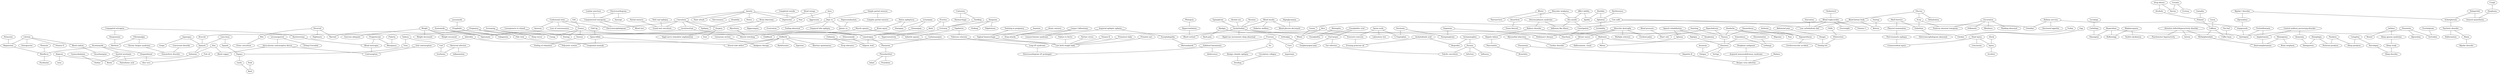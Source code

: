 strict graph layer1 {
	graph [name=layer1];
	node [label="\N"];
	249	[label=Rice,
		level=2,
		src_id=8633,
		weight=0.0015564585877146137];
	429	[label=Broccoli,
		level=2,
		src_id=8584,
		weight=0.0017923599657017194];
	249 -- 429	[level=1,
		weight=83.56];
	208	[label=Wheat,
		level=2,
		src_id=8648,
		weight=0.001959322079159533];
	249 -- 208	[level=1,
		weight=107.14];
	188	[label=Chicken,
		level=2,
		src_id=8592,
		weight=0.0009967526205352521];
	249 -- 188	[level=2,
		weight=59.56];
	59	[label="Muscle spasms",
		level=1,
		src_id=181270,
		weight=0.0026212664942540957];
	36	[label="Muscle twitching",
		level=1,
		src_id=181276,
		weight=0.0030672693801141954];
	59 -- 36	[level=1,
		weight=46.91];
	191	[label="Infantile spasms",
		level=2,
		src_id=178941,
		weight=0.0011841114169537951];
	59 -- 191	[level=2,
		weight=53.14];
	86	[label=Lacosamide,
		level=2,
		src_id=5491,
		weight=0.0020411076513673692];
	132	[label=Pregabalin,
		level=2,
		src_id=221,
		weight=0.0016318484088975026];
	86 -- 132	[level=2,
		weight=44.65];
	371	[label="Speech rehabilitation",
		src_id=186152,
		weight=0.0006098107559906732];
	394	[label=Aphasia,
		src_id=170726,
		weight=0.0005530451014202882];
	371 -- 394	[level=2,
		weight=30.48];
	153	[label=Dysphemia,
		level=2,
		src_id=175494,
		weight=0.0011343391130442656];
	371 -- 153	[level=2,
		weight=39.75];
	737	[label=Hemiplegia,
		src_id=177845,
		weight=0.00032466157540505944];
	506	[label="Postictal paralysis",
		src_id=183927,
		weight=0.00043870257003546557];
	737 -- 506	[level=1,
		weight=45.23];
	528	[label=Hemiparesis,
		src_id=177843,
		weight=0.0007695393237569473];
	737 -- 528	[level=1,
		weight=141.19];
	92	[label=Acetaminophen,
		level=1,
		src_id=307,
		weight=0.0027184236601410987];
	43	[label=Pyrexia,
		level=1,
		src_id=184658,
		weight=0.0035548694172793287];
	92 -- 43	[level=1,
		weight=47.75];
	162	[label=Ibuprofen,
		level=2,
		src_id=1035,
		weight=0.0015941472027541908];
	92 -- 162	[level=1,
		weight=143.43];
	13	[label="Confusional state",
		level=1,
		src_id=174071,
		weight=0.004795576148027779];
	35	[label=Tremor,
		level=1,
		src_id=187373,
		weight=0.0033443064368117574];
	13 -- 35	[level=1,
		weight=49.59];
	23	[label=Amnesia,
		level=1,
		src_id=170136,
		weight=0.0032202224800775715];
	13 -- 23	[level=1,
		weight=48.69];
	24	[label="Loss of consciousness",
		level=1,
		src_id=180127,
		weight=0.0037613193014656224];
	13 -- 24	[level=1,
		weight=68.66];
	4	[label=Electroencephalogram,
		level=1,
		src_id=175720,
		weight=0.0064984604445425965];
	13 -- 4	[level=1,
		weight=81.5];
	34	[label=Fall,
		level=1,
		src_id=176540,
		weight=0.003137051583845913];
	34 -- 35	[level=1,
		weight=47.12];
	674	[label="Muscular dystrophy",
		level=2,
		src_id=181277,
		weight=0.0011969388297935024];
	243	[label="Cerebral palsy",
		level=2,
		src_id=173392,
		weight=0.0011070190113705684];
	674 -- 243	[level=2,
		weight=116.67];
	313	[label="Breast cancer",
		level=2,
		src_id=172645,
		weight=0.0011007657641005546];
	674 -- 313	[level=2,
		weight=66.83];
	660	[label="Parkinson's disease",
		src_id=182898,
		weight=0.0007643354375152876];
	674 -- 660	[level=2,
		weight=159.09];
	398	[label="Multiple sclerosis",
		level=2,
		src_id=181221,
		weight=0.0010856339338522363];
	674 -- 398	[level=2,
		weight=192.96];
	60	[label=Disability,
		level=2,
		src_id=175257,
		weight=0.0019393098401453016];
	2	[label=Epilepsy,
		level=1,
		src_id=176107,
		weight=0.013073451190042117];
	60 -- 2	[level=2,
		weight=32.3];
	388	[label=Blister,
		src_id=171902,
		weight=0.0007237479704086628];
	320	[label="Stevens-Johnson syndrome",
		level=2,
		src_id=186406,
		weight=0.001050760979853744];
	388 -- 320	[level=2,
		weight=68.55];
	143	[label="Thermal burn",
		level=2,
		src_id=186899,
		weight=0.0012541434744257726];
	388 -- 143	[level=2,
		weight=20.92];
	391	[label=Stillbirth,
		level=1,
		src_id=186413,
		weight=0.002194396449608566];
	190	[label=Injection,
		level=2,
		src_id=179084,
		weight=0.0013062498944272274];
	391 -- 190	[level=2,
		weight=56.87];
	310	[label="Analgesic therapy",
		level=2,
		src_id=170274,
		weight=0.0014035979764374686];
	391 -- 310	[level=2,
		weight=155.79];
	314	[label="Abortion spontaneous",
		level=2,
		src_id=169564,
		weight=0.0013990833070885063];
	391 -- 314	[level=2,
		weight=189.1];
	397	[label="Neural tube defect",
		level=2,
		src_id=181701,
		weight=0.0016384786753697736];
	391 -- 397	[level=1,
		weight=281.97];
	335	[label="Polycystic ovaries",
		level=2,
		src_id=183761,
		weight=0.0014313435489676698];
	391 -- 335	[level=1,
		weight=143.89];
	367	[label=Barbiturates,
		level=2,
		src_id=171262,
		weight=0.0015702458568383538];
	391 -- 367	[level=2,
		weight=281.97];
	412	[label="Low birth weight baby",
		level=2,
		src_id=180135,
		weight=0.002006563609356826];
	391 -- 412	[level=2,
		weight=399.04];
	176	[label="Acetylsalicylic acid",
		level=2,
		src_id=931,
		weight=0.0016336494505343221];
	176 -- 162	[level=1,
		weight=94.01];
	488	[label="Evening primrose oil",
		level=2,
		src_id=9213,
		weight=0.0018177937697690378];
	176 -- 488	[level=1,
		weight=122.8];
	308	[label="Balance disorder",
		src_id=171241,
		weight=0.0008481259135974243];
	320 -- 308	[level=1,
		weight=47.83];
	364	[label="Influenza like illness",
		src_id=179014,
		weight=0.0006527957892170385];
	320 -- 364	[level=1,
		weight=83.71];
	216	[label=Divorced,
		src_id=175315,
		weight=0.0008780806353478486];
	73	[label=Nightmare,
		level=1,
		src_id=181828,
		weight=0.0021326262947806308];
	216 -- 73	[level=1,
		weight=34.68];
	140	[label=Bite,
		level=2,
		src_id=171768,
		weight=0.0012281171151503523];
	216 -- 140	[level=2,
		weight=42.32];
	62	[label=Married,
		level=2,
		src_id=180527,
		weight=0.00200419587388437];
	216 -- 62	[level=1,
		weight=42.19];
	14	[label=Carbamazepine,
		level=1,
		src_id=551,
		weight=0.004231506816409165];
	15	[label=Phenytoin,
		level=1,
		src_id=243,
		weight=0.004466456099016855];
	14 -- 15	[level=1,
		weight=81.22];
	119	[label=Malaise,
		level=2,
		src_id=180380,
		weight=0.0015345007375491622];
	466	[label="Herpes virus infection",
		level=2,
		src_id=178111,
		weight=0.0009918866236741293];
	119 -- 466	[level=2,
		weight=46.95];
	642	[label="Affect lability",
		src_id=169892,
		weight=0.00023370336869473323];
	214	[label="Dry mouth",
		level=2,
		src_id=175420,
		weight=0.0015255293031199565];
	642 -- 214	[level=1,
		weight=47.15];
	413	[label=Apathy,
		src_id=170717,
		weight=0.0004377170159435036];
	642 -- 413	[level=1,
		weight=48.18];
	376	[label="Cardiac disorder",
		src_id=173028,
		weight=0.0006781264749647696];
	313 -- 376	[level=2,
		weight=59.0];
	207	[label="Blood insulin",
		level=2,
		src_id=172218,
		weight=0.001841922891039834];
	502	[label=Acetylcholine,
		level=1,
		src_id=2951,
		weight=0.0020706202184666797];
	207 -- 502	[level=1,
		weight=157.97];
	135	[label="Blood glucose decreased",
		level=2,
		src_id=172155,
		weight=0.0019966923196236535];
	207 -- 135	[level=2,
		weight=84.45];
	77	[label="Diabetes mellitus",
		level=1,
		src_id=175126,
		weight=0.002252593678909309];
	207 -- 77	[level=1,
		weight=86.5];
	513	[label="Skull fracture",
		src_id=185991,
		weight=0.0005877877022712852];
	555	[label="Physical examination",
		src_id=183464,
		weight=0.0004252791033820755];
	513 -- 555	[level=1,
		weight=65.99];
	233	[label=Embolism,
		level=2,
		src_id=175772,
		weight=0.0013509569563714];
	513 -- 233	[level=1,
		weight=52.15];
	345	[label=Dopamine,
		level=2,
		src_id=974,
		weight=0.0010124828500730132];
	825	[label=Norepinephrine,
		src_id=358,
		weight=0.00046307443202190117];
	345 -- 825	[level=2,
		weight=133.68];
	345 -- 660	[level=2,
		weight=47.15];
	382	[label=Cholesterol,
		level=2,
		src_id=4273,
		weight=0.0010676641640151737];
	605	[label="Blood triglycerides",
		level=2,
		src_id=172398,
		weight=0.0014987109585209504];
	382 -- 605	[level=2,
		weight=160.94];
	195	[label=Cocoa,
		level=2,
		src_id=8976,
		weight=0.0010037643945370572];
	64	[label=Caffeine,
		level=1,
		src_id=192,
		weight=0.00275726706841078];
	195 -- 64	[level=2,
		weight=62.32];
	150	[label=Diplopia,
		level=2,
		src_id=175251,
		weight=0.0012769276632971574];
	20	[label=Dizziness,
		level=1,
		src_id=175317,
		weight=0.004113392458027239];
	150 -- 20	[level=2,
		weight=36.2];
	511	[label="Cow milk",
		level=2,
		src_id=8613,
		weight=0.0015205664758058805];
	541	[label=Casein,
		level=2,
		src_id=8589,
		weight=0.001459416422611104];
	511 -- 541	[level=1,
		weight=354.81];
	602	[label="Low carbohydrate diet",
		level=2,
		src_id=180136,
		weight=0.001557661281250621];
	511 -- 602	[level=1,
		weight=284.05];
	462	[label=Clonidine,
		src_id=562,
		weight=0.0006282196777216102];
	511 -- 462	[level=1,
		weight=58.9];
	303	[label="Drug abuser",
		src_id=175348,
		weight=0.0005722697867807437];
	268	[label=Alcoholic,
		src_id=169964,
		weight=0.0007446593939621272];
	303 -- 268	[level=2,
		weight=79.47];
	482	[label=Heroin,
		src_id=1393,
		weight=0.0005455700278404262];
	303 -- 482	[level=2,
		weight=58.77];
	289	[label=Infertility,
		level=2,
		src_id=178985,
		weight=0.0015624465921691717];
	653	[label=Cod,
		src_id=8995,
		weight=0.000528702187921748];
	289 -- 653	[level=1,
		weight=73.7];
	289 -- 335	[level=1,
		weight=133.68];
	315	[label=Vigabatrin,
		src_id=1064,
		weight=0.0009484039201600412];
	315 -- 191	[level=2,
		weight=127.3];
	458	[label="Tuberous sclerosis",
		src_id=187499,
		weight=0.00041726636960368323];
	315 -- 458	[level=2,
		weight=49.99];
	70	[label=Insomnia,
		level=1,
		src_id=179162,
		weight=0.0023852410631291965];
	30	[label=Fatigue,
		level=1,
		src_id=176597,
		weight=0.0036182884051413314];
	70 -- 30	[level=1,
		weight=30.82];
	279	[label="Caesarean section",
		level=2,
		src_id=172875,
		weight=0.0011368359498030761];
	279 -- 310	[level=2,
		weight=63.44];
	470	[label=Serotonin,
		src_id=7810,
		weight=0.0006900999483051563];
	470 -- 825	[level=2,
		weight=126.93];
	1257	[label="L-Tryptophan",
		src_id=142,
		weight=0.0002524899266229221];
	470 -- 1257	[level=2,
		weight=143.89];
	557	[label="Central auditory processing disorder",
		src_id=173299,
		weight=0.0008814000868430569];
	272	[label=Amphetamine,
		level=2,
		src_id=173,
		weight=0.001870654628393747];
	557 -- 272	[level=1,
		weight=74.2];
	695	[label=Dyspraxia,
		src_id=175506,
		weight=0.0007144301257186851];
	557 -- 695	[level=1,
		weight=179.89];
	363	[label="Cleft lip",
		level=2,
		src_id=173778,
		weight=0.0013908842685491471];
	351	[label="Spina bifida",
		level=2,
		src_id=186194,
		weight=0.0014440641968263886];
	363 -- 351	[level=2,
		weight=179.66];
	142	[label=Contusion,
		level=2,
		src_id=174362,
		weight=0.0015243613332174169];
	100	[label=Swelling,
		level=1,
		src_id=186614,
		weight=0.0022015568339199296];
	142 -- 100	[level=1,
		weight=35.83];
	72	[label=Haemorrhage,
		level=1,
		src_id=177684,
		weight=0.0025829086186531];
	142 -- 72	[level=1,
		weight=55.34];
	21	[label=Weight,
		level=1,
		src_id=188818,
		weight=0.0035399802978391083];
	82	[label="Weight increased",
		level=1,
		src_id=188826,
		weight=0.002104481805330702];
	21 -- 82	[level=1,
		weight=133.59];
	45	[label="Exercise adequate",
		level=1,
		src_id=176259,
		weight=0.0023276746616771628];
	21 -- 45	[level=1,
		weight=54.85];
	99	[label="Weight decreased",
		level=2,
		src_id=188823,
		weight=0.001769776176976321];
	21 -- 99	[level=2,
		weight=115.78];
	16	[label=Topiramate,
		level=1,
		src_id=264,
		weight=0.004288259169590653];
	21 -- 16	[level=1,
		weight=86.47];
	74	[label="Attention deficit/hyperactivity disorder",
		level=1,
		src_id=171101,
		weight=0.0024049937243921992];
	110	[label=Autism,
		level=2,
		src_id=171128,
		weight=0.0017560999577258033];
	74 -- 110	[level=2,
		weight=44.37];
	81	[label="Psychomotor hyperactivity",
		level=1,
		src_id=184442,
		weight=0.002361026502095203];
	74 -- 81	[level=1,
		weight=111.62];
	237	[label=Methylphenidate,
		level=2,
		src_id=411,
		weight=0.0013280728081401108];
	74 -- 237	[level=1,
		weight=113.03];
	702	[label=Salmon,
		src_id=8996,
		weight=0.0006058833262269316];
	702 -- 653	[level=1,
		weight=75.05];
	445	[label=Tuna,
		src_id=8643,
		weight=0.0007673275646390939];
	702 -- 445	[level=1,
		weight=145.74];
	332	[label=Fasting,
		level=2,
		src_id=176590,
		weight=0.0013057758683467243];
	360	[label=Ketosis,
		level=2,
		src_id=179595,
		weight=0.0014608997697549567];
	332 -- 360	[level=2,
		weight=165.14];
	161	[label="Brain lobectomy",
		level=2,
		src_id=172601,
		weight=0.0010959570161272665];
	9	[label=Surgery,
		level=1,
		src_id=186589,
		weight=0.004497724510776403];
	161 -- 9	[level=2,
		weight=83.51];
	156	[label=Hippocampus,
		level=2,
		src_id=240385,
		weight=0.001197483694742772];
	161 -- 156	[level=2,
		weight=43.98];
	700	[label="Acquired epileptic aphasia",
		src_id=169669,
		weight=0.0002862854815290295];
	399	[label="Lennox-Gastaut syndrome",
		src_id=179861,
		weight=0.0006583314623442305];
	700 -- 399	[level=2,
		weight=78.4];
	518	[label=Encephalopathy,
		src_id=175833,
		weight=0.0005885834710045847];
	700 -- 518	[level=2,
		weight=57.86];
	111	[label=Asthma,
		level=2,
		src_id=171037,
		weight=0.001925123254327898];
	139	[label=Wound,
		level=2,
		src_id=188883,
		weight=0.001299476803646042];
	111 -- 139	[level=2,
		weight=20.06];
	151	[label="Sleep apnoea syndrome",
		level=2,
		src_id=185998,
		weight=0.0014006261632687521];
	111 -- 151	[level=2,
		weight=34.72];
	541 -- 208	[level=1,
		weight=156.56];
	574	[label=Levonorgestrel,
		src_id=357,
		weight=0.0008772141505905092];
	493	[label="Intra-uterine contraceptive device",
		src_id=179325,
		weight=0.0007818801590556453];
	574 -- 493	[level=2,
		weight=186.57];
	448	[label="Ethinyl Estradiol",
		level=2,
		src_id=963,
		weight=0.0015619850407318854];
	574 -- 448	[level=2,
		weight=228.45];
	586	[label=Fructose,
		src_id=3934,
		weight=0.0007464547343000421];
	490	[label=Tic,
		src_id=187074,
		weight=0.000495804492026457];
	586 -- 490	[level=2,
		weight=88.0];
	221	[label=Corn,
		level=2,
		src_id=8641,
		weight=0.0019845973883589993];
	586 -- 221	[level=2,
		weight=191.26];
	856	[label=Metronidazole,
		src_id=902,
		weight=0.0008751522792264458];
	586 -- 856	[level=2,
		weight=147.41];
	503	[label=Levodopa,
		level=2,
		src_id=1219,
		weight=0.0011839874241331674];
	524	[label=Carbidopa,
		level=2,
		src_id=181,
		weight=0.001311132469300461];
	503 -- 524	[level=2,
		weight=438.06];
	264	[label=Urticaria,
		src_id=188054,
		weight=0.000881720072179547];
	100 -- 264	[level=1,
		weight=47.36];
	7	[label=Anxiety,
		level=1,
		src_id=170661,
		weight=0.005281086369615552];
	29	[label=Nervousness,
		level=1,
		src_id=181699,
		weight=0.003181584306795897];
	7 -- 29	[level=1,
		weight=39.88];
	8	[label=Stress,
		level=1,
		src_id=186464,
		weight=0.00466517844975504];
	7 -- 8	[level=1,
		weight=100.25];
	1	[label=Convulsion,
		level=1,
		src_id=174366,
		weight=0.024698720508738226];
	7 -- 1	[level=1,
		weight=75.71];
	12	[label=Depression,
		level=1,
		src_id=175023,
		weight=0.0047740022387005344];
	7 -- 12	[level=1,
		weight=108.88];
	17	[label=Fear,
		level=1,
		src_id=176601,
		weight=0.003959111273830587];
	7 -- 17	[level=1,
		weight=72.45];
	48	[label="Panic attack",
		level=1,
		src_id=182745,
		weight=0.0029367948521834848];
	7 -- 48	[level=1,
		weight=68.7];
	192	[label=Epinephrine,
		level=2,
		src_id=654,
		weight=0.0016510460184980427];
	192 -- 502	[level=2,
		weight=126.93];
	31	[label=Somnolence,
		level=1,
		src_id=186129,
		weight=0.003362532280898387];
	31 -- 20	[level=1,
		weight=55.34];
	173	[label=Lethargy,
		level=2,
		src_id=179887,
		weight=0.0011126278497644434];
	31 -- 173	[level=2,
		weight=26.78];
	370	[label="Vomiting in pregnancy",
		level=2,
		src_id=188710,
		weight=0.001287064648404545];
	390	[label="Vaginal haemorrhage",
		level=2,
		src_id=188214,
		weight=0.002040946438611352];
	370 -- 390	[level=2,
		weight=207.39];
	281	[label="Benign rolandic epilepsy",
		src_id=171412,
		weight=0.0007104668795385683];
	490 -- 281	[level=2,
		weight=58.38];
	251	[label=Fibromyalgia,
		level=2,
		src_id=176701,
		weight=0.001062629142712429];
	818	[label="Chronic fatigue syndrome",
		src_id=173696,
		weight=0.000503859091235046];
	251 -- 818	[level=2,
		weight=118.94];
	542	[label=Warfarin,
		src_id=668,
		weight=0.0004670658385348874];
	251 -- 542	[level=2,
		weight=42.79];
	66	[label="Blood pressure",
		level=1,
		src_id=172305,
		weight=0.002695630858455117];
	106	[label="Heart rate",
		level=2,
		src_id=177799,
		weight=0.0018882754251329232];
	66 -- 106	[level=1,
		weight=60.51];
	189	[label=Anaemia,
		level=2,
		src_id=170190,
		weight=0.0013695376652175543];
	189 -- 390	[level=2,
		weight=68.93];
	164	[label=Hypoglycaemia,
		level=2,
		src_id=178590,
		weight=0.0015217301261418953];
	164 -- 135	[level=2,
		weight=106.03];
	130	[label=Electrocardiogram,
		level=2,
		src_id=175655,
		weight=0.0017201342793322946];
	49	[label="Computerised tomogram",
		level=1,
		src_id=174039,
		weight=0.0029940053177553373];
	130 -- 49	[level=1,
		weight=56.55];
	90	[label=Syncope,
		level=1,
		src_id=186636,
		weight=0.0020919799809238477];
	130 -- 90	[level=1,
		weight=46.01];
	543	[label="Conjugated estrogens",
		src_id=277,
		weight=0.0007383008591053057];
	205	[label=Hysterectomy,
		level=2,
		src_id=178681,
		weight=0.0012588873929955308];
	543 -- 205	[level=2,
		weight=55.43];
	703	[label=Desipramine,
		src_id=1135,
		weight=0.00047941659942876935];
	543 -- 703	[level=2,
		weight=185.6];
	356	[label=Thiamine,
		level=1,
		src_id=144,
		weight=0.002552074374682406];
	384	[label=Riboflavin,
		level=1,
		src_id=132,
		weight=0.0025560000175595147];
	356 -- 384	[level=1,
		weight=984.77];
	105	[label=Myoclonus,
		level=2,
		src_id=181386,
		weight=0.0016280222357514134];
	105 -- 36	[level=2,
		weight=36.35];
	149	[label=Cough,
		level=2,
		src_id=174493,
		weight=0.0013772556900809576];
	715	[label=Dysphonia,
		src_id=175495,
		weight=0.0002621627097174205];
	149 -- 715	[level=2,
		weight=28.62];
	89	[label=Calcium,
		level=1,
		src_id=1327,
		weight=0.0025703554418925515];
	124	[label=Magnesium,
		level=2,
		src_id=1330,
		weight=0.0020143196733853727];
	89 -- 124	[level=1,
		weight=221.48];
	80	[label="Blood sodium",
		level=1,
		src_id=172362,
		weight=0.00206230307282915];
	89 -- 80	[level=1,
		weight=75.83];
	203	[label=Osteoporosis,
		level=2,
		src_id=182448,
		weight=0.001407094357279052];
	89 -- 203	[level=2,
		weight=103.4];
	199	[label="Vitamin D",
		level=2,
		src_id=9042,
		weight=0.0014638856434971161];
	89 -- 199	[level=2,
		weight=149.84];
	633	[label=Meningioma,
		src_id=180703,
		weight=0.0002375562539241647];
	138	[label="Brain neoplasm",
		level=2,
		src_id=172610,
		weight=0.0013307858278144291];
	633 -- 138	[level=2,
		weight=27.02];
	271	[label=Dextroamphetamine,
		level=2,
		src_id=1510,
		weight=0.0019336082295326944];
	633 -- 271	[level=2,
		weight=52.36];
	41	[label="Simple partial seizures",
		level=1,
		src_id=185880,
		weight=0.0027535627408207834];
	61	[label="Deja vu",
		level=1,
		src_id=174936,
		weight=0.0025717404884164326];
	41 -- 61	[level=1,
		weight=63.31];
	33	[label="Complex partial seizures",
		level=1,
		src_id=174011,
		weight=0.0030330046747873017];
	41 -- 33	[level=1,
		weight=74.26];
	402	[label="Bipolar I disorder",
		src_id=171760,
		weight=0.0007572756002656362];
	779	[label=Ziprasidone,
		src_id=237,
		weight=0.0003034125765568167];
	402 -- 779	[level=1,
		weight=71.76];
	219	[label=Schizophrenia,
		level=2,
		src_id=185574,
		weight=0.001238062316115153];
	402 -- 219	[level=1,
		weight=46.86];
	141	[label=Dyspnoea,
		level=2,
		src_id=175501,
		weight=0.0015154360688263493];
	179	[label=Choking,
		level=2,
		src_id=173576,
		weight=0.0010609444332079837];
	141 -- 179	[level=2,
		weight=23.93];
	181	[label=Palpitations,
		level=2,
		src_id=182661,
		weight=0.001222010191961928];
	141 -- 181	[level=2,
		weight=36.2];
	141 -- 264	[level=2,
		weight=33.52];
	32	[label=Ethanol,
		level=1,
		src_id=884,
		weight=0.0032453115018133446];
	268 -- 32	[level=2,
		weight=47.03];
	155	[label=Ethosuximide,
		level=2,
		src_id=580,
		weight=0.0011641382016822693];
	11	[label="Valproic Acid",
		level=1,
		src_id=304,
		weight=0.004478406739664445];
	155 -- 11	[level=2,
		weight=32.89];
	25	[label=Aura,
		level=1,
		src_id=171120,
		weight=0.003459358410520682];
	25 -- 61	[level=1,
		weight=72.75];
	25 -- 17	[level=1,
		weight=66.63];
	420	[label=Aripiprazole,
		src_id=1222,
		weight=0.0009066336354947128];
	779 -- 420	[level=1,
		weight=87.06];
	71	[label=Hyperhidrosis,
		level=1,
		src_id=178464,
		weight=0.002840380593648203];
	26	[label=Nausea,
		level=1,
		src_id=181546,
		weight=0.00424979363482653];
	71 -- 26	[level=1,
		weight=47.44];
	71 -- 106	[level=1,
		weight=43.39];
	629	[label="Post-traumatic epilepsy",
		src_id=183904,
		weight=0.0004700440905604224];
	555 -- 629	[level=1,
		weight=78.67];
	51	[label=Cannabis,
		level=1,
		src_id=240914,
		weight=0.0022794046113804004];
	51 -- 32	[level=1,
		weight=80.45];
	182	[label=Potassium,
		level=2,
		src_id=1306,
		weight=0.0013904677874592678];
	182 -- 124	[level=2,
		weight=64.85];
	554	[label=Starvation,
		level=2,
		src_id=186370,
		weight=0.0014575751399576978];
	554 -- 602	[level=2,
		weight=386.98];
	88	[label="Neoplasm malignant",
		level=1,
		src_id=181636,
		weight=0.0020648433332677834];
	258	[label="Acquired immunodeficiency syndrome",
		src_id=169676,
		weight=0.00093736396413934];
	88 -- 258	[level=1,
		weight=48.9];
	55	[label=Staring,
		level=1,
		src_id=186369,
		weight=0.0025377174498396266];
	35 -- 55	[level=1,
		weight=40.41];
	35 -- 36	[level=1,
		weight=52.0];
	42	[label=Crying,
		level=1,
		src_id=174575,
		weight=0.0028911876367234235];
	35 -- 42	[level=1,
		weight=45.41];
	122	[label=Tension,
		level=2,
		src_id=186772,
		weight=0.0014315994570725608];
	35 -- 122	[level=2,
		weight=24.89];
	344	[label="Muscular weakness",
		src_id=181279,
		weight=0.000545255064723717];
	344 -- 214	[level=2,
		weight=40.31];
	212	[label=Dysarthria,
		src_id=175469,
		weight=0.0009176491661969982];
	344 -- 212	[level=2,
		weight=32.22];
	354	[label=Risperidone,
		level=2,
		src_id=720,
		weight=0.0011145624344889114];
	160	[label=Quetiapine,
		level=2,
		src_id=1208,
		weight=0.0019519749418229972];
	354 -- 160	[level=2,
		weight=84.02];
	439	[label=Olanzapine,
		level=2,
		src_id=324,
		weight=0.0011320816524633373];
	354 -- 439	[level=2,
		weight=170.21];
	808	[label=Reflexology,
		src_id=184940,
		weight=0.0003747879462266596];
	354 -- 808	[level=2,
		weight=76.82];
	862	[label=Trichotillomania,
		src_id=187413,
		weight=0.00039475832800740633];
	862 -- 272	[level=1,
		weight=91.19];
	862 -- 160	[level=1,
		weight=107.14];
	242	[label="Conversion disorder",
		level=2,
		src_id=174365,
		weight=0.0010621279143118588];
	941	[label="Somatoform disorder",
		src_id=186112,
		weight=0.0004021252071483172];
	242 -- 941	[level=2,
		weight=38.24];
	379	[label="Vitamin K",
		level=2,
		src_id=188659,
		weight=0.0014972192048043793];
	379 -- 412	[level=2,
		weight=188.31];
	294	[label="Hepatic failure",
		level=2,
		src_id=177896,
		weight=0.00106568336265179];
	308 -- 294	[level=1,
		weight=47.15];
	426	[label=Mydriasis,
		src_id=181328,
		weight=0.0009067197423638713];
	308 -- 426	[level=2,
		weight=81.11];
	196	[label=Escitalopram,
		level=2,
		src_id=1159,
		weight=0.001026125645408848];
	123	[label=Sertraline,
		level=2,
		src_id=1088,
		weight=0.0016935896679055994];
	196 -- 123	[level=2,
		weight=30.87];
	124 -- 384	[level=1,
		weight=91.78];
	305	[label=Pneumonia,
		src_id=183685,
		weight=0.0006617889534972553];
	467	[label=Bronchitis,
		src_id=172749,
		weight=0.0004191345609365113];
	305 -- 467	[level=1,
		weight=92.31];
	767	[label="Hepatitis B",
		src_id=177942,
		weight=0.0006347031642414839];
	305 -- 767	[level=1,
		weight=45.23];
	818 -- 941	[level=2,
		weight=152.63];
	254	[label=Overweight,
		level=2,
		src_id=182592,
		weight=0.001090744094057431];
	605 -- 254	[level=2,
		weight=65.55];
	263	[label="Vitamin C",
		level=2,
		src_id=118,
		weight=0.0016531292732839685];
	605 -- 263	[level=2,
		weight=118.94];
	178	[label=Constipation,
		level=2,
		src_id=174340,
		weight=0.0016942798759365801];
	605 -- 178	[level=1,
		weight=63.44];
	605 -- 602	[level=1,
		weight=472.75];
	407	[label=Pancreatitis,
		src_id=182725,
		weight=0.0007575877205577011];
	294 -- 407	[level=1,
		weight=95.05];
	22	[label=Pregnancy,
		level=1,
		src_id=184014,
		weight=0.003811458174427524];
	5	[label=Lamotrigine,
		level=1,
		src_id=542,
		weight=0.005310528773966056];
	22 -- 5	[level=1,
		weight=89.36];
	79	[label="Folic Acid",
		level=1,
		src_id=150,
		weight=0.0023008819566830035];
	22 -- 79	[level=1,
		weight=161.48];
	22 -- 62	[level=1,
		weight=40.32];
	416	[label="Encephalitis viral",
		src_id=175824,
		weight=0.0006530016482417966];
	432	[label="Oral herpes",
		src_id=182307,
		weight=0.0009270036702875948];
	416 -- 432	[level=2,
		weight=115.75];
	171	[label=Encephalitis,
		level=2,
		src_id=175799,
		weight=0.001301382645504662];
	416 -- 171	[level=2,
		weight=38.68];
	198	[label="Circulatory collapse",
		level=2,
		src_id=173757,
		weight=0.0009834367142882961];
	210	[label=Drooling,
		src_id=175344,
		weight=0.000885873531678236];
	198 -- 210	[level=2,
		weight=26.2];
	58	[label=Zonisamide,
		level=1,
		src_id=895,
		weight=0.0024671024418610973];
	58 -- 16	[level=1,
		weight=54.66];
	67	[label=Gabapentin,
		level=1,
		src_id=982,
		weight=0.0025391415689463644];
	58 -- 67	[level=1,
		weight=42.55];
	362	[label=Hostility,
		src_id=178312,
		weight=0.0006169733488112357];
	84	[label=Agitation,
		level=1,
		src_id=169902,
		weight=0.0021503742819754704];
	362 -- 84	[level=1,
		weight=37.16];
	362 -- 413	[level=1,
		weight=39.25];
	395	[label="Amino acids",
		level=2,
		src_id=8309,
		weight=0.0017604361231652898];
	395 -- 1257	[level=2,
		weight=61.08];
	147	[label="Laboratory test",
		level=2,
		src_id=179654,
		weight=0.001524239623341173];
	395 -- 147	[level=2,
		weight=74.07];
	516	[label="Excessive exercise",
		level=2,
		src_id=176247,
		weight=0.001734659574307016];
	395 -- 516	[level=2,
		weight=292.38];
	183	[label=Glucose,
		level=2,
		src_id=8280,
		weight=0.0017590592013095045];
	486	[label="Blood ketone body",
		level=2,
		src_id=172233,
		weight=0.00133860713338367];
	183 -- 486	[level=1,
		weight=112.0];
	385	[label="X-ray",
		src_id=188917,
		weight=0.0007776396752599123];
	183 -- 385	[level=1,
		weight=63.44];
	172	[label=Dehydration,
		level=2,
		src_id=174932,
		weight=0.0012898723746822415];
	183 -- 172	[level=2,
		weight=53.1];
	1 -- 9	[level=1,
		weight=88.66];
	3	[label=Levetiracetam,
		level=1,
		src_id=1186,
		weight=0.006278783505619934];
	1 -- 3	[level=1,
		weight=145.77];
	1 -- 2	[level=1,
		weight=333.89];
	6	[label="Grand mal convulsion",
		level=1,
		src_id=177516,
		weight=0.0053757387778945705];
	1 -- 6	[level=1,
		weight=122.06];
	1 -- 4	[level=1,
		weight=147.32];
	582	[label="Bulimia nervosa",
		src_id=172802,
		weight=0.0008595825463917839];
	582 -- 420	[level=1,
		weight=78.67];
	217	[label="Decreased appetite",
		level=2,
		src_id=174910,
		weight=0.0010986870565828778];
	582 -- 217	[level=2,
		weight=53.2];
	582 -- 462	[level=1,
		weight=80.61];
	47	[label=Vomiting,
		level=1,
		src_id=188709,
		weight=0.0033500095416846586];
	47 -- 26	[level=1,
		weight=60.95];
	137	[label=Diarrhoea,
		level=1,
		src_id=175200,
		weight=0.0021685250349787596];
	47 -- 137	[level=1,
		weight=58.45];
	115	[label=Alopecia,
		level=2,
		src_id=170026,
		weight=0.0017358750525625463];
	405	[label=Biotin,
		level=2,
		src_id=114,
		weight=0.0015710806751715119];
	115 -- 405	[level=2,
		weight=66.97];
	252	[label=Acne,
		level=2,
		src_id=169642,
		weight=0.001255167295179107];
	115 -- 252	[level=2,
		weight=34.29];
	68	[label=Lorazepam,
		level=1,
		src_id=177,
		weight=0.0023843446312761894];
	53	[label=Clonazepam,
		level=1,
		src_id=1052,
		weight=0.0024998893940091837];
	68 -- 53	[level=1,
		weight=47.22];
	117	[label=Diazepam,
		level=2,
		src_id=815,
		weight=0.0017444790882722256];
	68 -- 117	[level=1,
		weight=64.04];
	214 -- 364	[level=1,
		weight=55.15];
	214 -- 178	[level=1,
		weight=63.75];
	175	[label="Lumbar puncture",
		level=2,
		src_id=180161,
		weight=0.0012165410214890894];
	175 -- 49	[level=2,
		weight=39.76];
	18	[label=Headache,
		level=1,
		src_id=177790,
		weight=0.004316019072897726];
	18 -- 26	[level=1,
		weight=85.24];
	10	[label=Pain,
		level=1,
		src_id=182630,
		weight=0.0050650049660626315];
	18 -- 10	[level=1,
		weight=64.19];
	38	[label=Migraine,
		level=1,
		src_id=180996,
		weight=0.0035765342894331937];
	18 -- 38	[level=1,
		weight=94.85];
	504	[label=Haloperidol,
		src_id=491,
		weight=0.0004115576614527321];
	507	[label="General anaesthesia",
		src_id=177267,
		weight=0.0005306544924089144];
	504 -- 507	[level=2,
		weight=121.62];
	504 -- 219	[level=2,
		weight=30.28];
	229	[label=Myalgia,
		level=2,
		src_id=181289,
		weight=0.0010286353872615858];
	278	[label=Arthralgia,
		src_id=170937,
		weight=0.0008662156023729094];
	229 -- 278	[level=2,
		weight=46.75];
	230	[label="Back pain",
		level=2,
		src_id=171211,
		weight=0.0011598217522680119];
	229 -- 230	[level=2,
		weight=32.68];
	446	[label=Spinach,
		level=2,
		src_id=8638,
		weight=0.00163594856243054];
	429 -- 446	[level=1,
		weight=258.32];
	407 -- 467	[level=1,
		weight=45.23];
	669	[label=Cataplexy,
		src_id=173217,
		weight=0.00034261009860273657];
	260	[label=Narcolepsy,
		level=2,
		src_id=181475,
		weight=0.0012200149736796744];
	669 -- 260	[level=2,
		weight=135.55];
	302	[label="Sleep paralysis",
		src_id=186008,
		weight=0.000722893489957089];
	669 -- 302	[level=2,
		weight=68.93];
	201	[label="Abdominal pain",
		level=2,
		src_id=169503,
		weight=0.0012781243308224955];
	256	[label=Hunger,
		src_id=178358,
		weight=0.0006881115311283667];
	201 -- 256	[level=2,
		weight=35.24];
	193	[label=Fluoxetine,
		level=2,
		src_id=461,
		weight=0.001430891080901556];
	193 -- 160	[level=2,
		weight=107.14];
	193 -- 123	[level=2,
		weight=43.55];
	101	[label=Alprazolam,
		level=2,
		src_id=393,
		weight=0.00204176531876439];
	193 -- 101	[level=2,
		weight=59.4];
	351 -- 397	[level=1,
		weight=243.61];
	120	[label="Congenital anomaly",
		level=2,
		src_id=174082,
		weight=0.0018951184325232129];
	351 -- 120	[level=1,
		weight=74.13];
	489	[label=Asparagus,
		level=2,
		src_id=8577,
		weight=0.00121177283010128];
	456	[label=Grape,
		level=2,
		src_id=8603,
		weight=0.0011824231722299865];
	489 -- 456	[level=2,
		weight=158.25];
	489 -- 446	[level=2,
		weight=236.88];
	53 -- 5	[level=1,
		weight=44.03];
	127	[label=Restlessness,
		level=2,
		src_id=185171,
		weight=0.001326976272572898];
	127 -- 84	[level=2,
		weight=41.34];
	63	[label="Vagal nerve stimulator implantation",
		level=2,
		src_id=188187,
		weight=0.0020592398367729535];
	9 -- 63	[level=2,
		weight=92.26];
	87	[label=Scar,
		level=2,
		src_id=185551,
		weight=0.0020360014819062887];
	9 -- 87	[level=2,
		weight=52.63];
	389	[label=Nicotinamide,
		level=1,
		src_id=2556,
		weight=0.002524645347829615];
	609	[label=Dexpanthenol,
		level=2,
		src_id=8294,
		weight=0.0012968047596584064];
	389 -- 609	[level=2,
		weight=596.89];
	389 -- 384	[level=1,
		weight=1000.0];
	481	[label="Inositol nicotinate",
		level=2,
		src_id=7903,
		weight=0.0018551024858923537];
	389 -- 481	[level=1,
		weight=438.61];
	299	[label=Cocaine,
		src_id=893,
		weight=0.0007616381017190266];
	259	[label=Ecstasy,
		level=2,
		src_id=1395,
		weight=0.001018465663430544];
	299 -- 259	[level=2,
		weight=63.44];
	299 -- 482	[level=2,
		weight=79.05];
	623	[label="Lima bean",
		src_id=8610,
		weight=0.0008822386553094803];
	623 -- 446	[level=1,
		weight=250.75];
	570	[label=Squash,
		level=2,
		src_id=8639,
		weight=0.001393195236056664];
	623 -- 570	[level=1,
		weight=354.81];
	180	[label="Fish oil",
		level=2,
		src_id=10993,
		weight=0.0015455886205188122];
	626	[label="Aloe vera",
		src_id=239686,
		weight=0.0009462069803619603];
	180 -- 626	[level=2,
		weight=88.0];
	486 -- 360	[level=2,
		weight=187.47];
	486 -- 602	[level=1,
		weight=300.38];
	108	[label="Clonic convulsion",
		level=2,
		src_id=173791,
		weight=0.0015282551059532649];
	140 -- 108	[level=2,
		weight=36.44];
	380	[label="Premature baby",
		level=2,
		src_id=184036,
		weight=0.0013052737723992635];
	380 -- 412	[level=2,
		weight=213.29];
	98	[label="Feeling abnormal",
		level=2,
		src_id=176622,
		weight=0.0017556300290790523];
	61 -- 98	[level=2,
		weight=36.16];
	39	[label="Temporal lobe epilepsy",
		level=1,
		src_id=186743,
		weight=0.002923239823548698];
	61 -- 39	[level=1,
		weight=56.18];
	213	[label="Jamais vu",
		level=2,
		src_id=179465,
		weight=0.0011142122133699552];
	61 -- 213	[level=2,
		weight=53.84];
	136	[label=Pruritus,
		level=2,
		src_id=184366,
		weight=0.0017582241326181665];
	57	[label=Rash,
		level=1,
		src_id=184786,
		weight=0.002888396763725651];
	136 -- 57	[level=1,
		weight=87.16];
	136 -- 264	[level=1,
		weight=51.42];
	453	[label=Erythema,
		src_id=176163,
		weight=0.0006687751883263398];
	653 -- 453	[level=2,
		weight=148.42];
	813	[label=Miosis,
		src_id=181021,
		weight=0.0006326797701962109];
	394 -- 813	[level=2,
		weight=49.99];
	842	[label=Excoriation,
		src_id=176257,
		weight=0.0007960307803577408];
	174	[label=Felbamate,
		level=2,
		src_id=935,
		weight=0.0015978145949125731];
	842 -- 174	[level=2,
		weight=134.72];
	102	[label=Blindness,
		level=1,
		src_id=171894,
		weight=0.0021014641331371584];
	842 -- 102	[level=1,
		weight=104.98];
	186	[label="Positron emission tomogram",
		level=2,
		src_id=183853,
		weight=0.001538196931038919];
	842 -- 186	[level=1,
		weight=197.71];
	319	[label="Thinking abnormal",
		level=2,
		src_id=186910,
		weight=0.0010598761599589996];
	842 -- 319	[level=2,
		weight=402.17];
	165	[label=Turkey,
		level=2,
		src_id=8644,
		weight=0.0010265972732715263];
	165 -- 188	[level=2,
		weight=34.7];
	715 -- 507	[level=2,
		weight=61.08];
	420 -- 160	[level=1,
		weight=74.9];
	296	[label="Subdural haematoma",
		level=2,
		src_id=186514,
		weight=0.001110247075267628];
	793	[label="Electrocardiogram QT prolonged",
		src_id=175686,
		weight=0.00030521862934746];
	296 -- 793	[level=2,
		weight=44.15];
	223	[label=Adolescence,
		level=2,
		src_id=169841,
		weight=0.000982178886375161];
	296 -- 223	[level=2,
		weight=32.48];
	112	[label="Sleep disorder",
		level=2,
		src_id=186000,
		weight=0.0016878932877492535];
	260 -- 112	[level=2,
		weight=46.77];
	152	[label="Blood oestrogen",
		level=2,
		src_id=172274,
		weight=0.0020426610987560032];
	205 -- 152	[level=2,
		weight=70.64];
	272 -- 271	[level=1,
		weight=864.22];
	94	[label="Status epilepticus",
		level=2,
		src_id=186374,
		weight=0.0018945106319535943];
	94 -- 117	[level=1,
		weight=51.73];
	52	[label="Brain injury",
		level=1,
		src_id=172600,
		weight=0.0027270940017095377];
	94 -- 52	[level=1,
		weight=45.08];
	91	[label="Head injury",
		level=2,
		src_id=177785,
		weight=0.0020178790634786978];
	28	[label=Injury,
		level=1,
		src_id=179153,
		weight=0.0035930034336370807];
	91 -- 28	[level=1,
		weight=58.81];
	204	[label="Craniocerebral injury",
		level=2,
		src_id=174523,
		weight=0.0013230291168886102];
	91 -- 204	[level=1,
		weight=55.43];
	167	[label=Concussion,
		level=2,
		src_id=174060,
		weight=0.001134351639239709];
	91 -- 167	[level=2,
		weight=44.25];
	177	[label=Meningitis,
		level=2,
		src_id=180708,
		weight=0.0013822056647606398];
	177 -- 171	[level=2,
		weight=84.17];
	609 -- 626	[level=2,
		weight=382.64];
	158	[label="Atonic seizures",
		level=2,
		src_id=171063,
		weight=0.0011146692664772942];
	247	[label="Drop attacks",
		src_id=175345,
		weight=0.0007195592156196772];
	158 -- 247	[level=2,
		weight=51.38];
	262	[label="Feeling hot",
		level=2,
		src_id=176626,
		weight=0.0010453490913169298];
	256 -- 262	[level=2,
		weight=34.38];
	414	[label="Prenatal care",
		level=2,
		src_id=184050,
		weight=0.001096194953151729];
	414 -- 412	[level=2,
		weight=188.31];
	639	[label="Blood copper",
		src_id=172045,
		weight=0.0002598357149332294];
	493 -- 639	[level=1,
		weight=79.3];
	126	[label=Contraception,
		level=1,
		src_id=174350,
		weight=0.002071574534298967];
	493 -- 126	[level=1,
		weight=89.31];
	144	[label=Pyridoxine,
		level=1,
		src_id=156,
		weight=0.0022033477400478893];
	384 -- 144	[level=1,
		weight=343.79];
	197	[label="Oropharyngeal pain",
		level=2,
		src_id=182375,
		weight=0.0014602588145701248];
	278 -- 197	[level=2,
		weight=41.82];
	154	[label="Unresponsive to stimuli",
		level=2,
		src_id=187678,
		weight=0.0012972733869058175];
	154 -- 55	[level=2,
		weight=28.18];
	75	[label="Mood swings",
		level=1,
		src_id=181119,
		weight=0.0021205549904884467];
	75 -- 12	[level=1,
		weight=45.59];
	54	[label=Aggression,
		level=1,
		src_id=169900,
		weight=0.0025028053425075187];
	75 -- 54	[level=1,
		weight=41.0];
	65	[label="Petit mal epilepsy",
		level=1,
		src_id=183307,
		weight=0.0021162618944178574];
	65 -- 6	[level=1,
		weight=59.99];
	128	[label="Vision blurred",
		level=2,
		src_id=188580,
		weight=0.0015824141407276898];
	212 -- 128	[level=2,
		weight=30.63];
	311	[label=Zinc,
		level=2,
		src_id=1526,
		weight=0.0011279096779673163];
	369	[label=Selenium,
		level=2,
		src_id=9080,
		weight=0.0010928369402473368];
	311 -- 369	[level=1,
		weight=234.71];
	311 -- 639	[level=1,
		weight=55.9];
	32 -- 64	[level=1,
		weight=61.89];
	281 -- 210	[level=2,
		weight=30.19];
	169	[label="Sleep study",
		level=2,
		src_id=186011,
		weight=0.0012040434044834065];
	151 -- 169	[level=2,
		weight=154.48];
	95	[label=Infection,
		level=1,
		src_id=178954,
		weight=0.0021127614490078356];
	43 -- 95	[level=1,
		weight=47.89];
	245	[label="Febrile convulsion",
		src_id=176614,
		weight=0.0009070697179333087];
	43 -- 245	[level=2,
		weight=109.81];
	125	[label=Influenza,
		level=2,
		src_id=179006,
		weight=0.0014991486875533559];
	43 -- 125	[level=2,
		weight=45.97];
	93	[label=Paralysis,
		level=1,
		src_id=182799,
		weight=0.002136857573659852];
	93 -- 302	[level=2,
		weight=46.49];
	93 -- 506	[level=1,
		weight=64.88];
	194	[label=Disorientation,
		level=2,
		src_id=175277,
		weight=0.0010613658163375387];
	194 -- 173	[level=2,
		weight=30.67];
	57 -- 5	[level=1,
		weight=57.5];
	19	[label="Partial seizures",
		level=1,
		src_id=182927,
		weight=0.0034666694801409096];
	19 -- 6	[level=1,
		weight=69.43];
	3 -- 5	[level=1,
		weight=159.17];
	3 -- 16	[level=1,
		weight=92.43];
	107	[label="Completed suicide",
		level=2,
		src_id=174010,
		weight=0.0016397605281062446];
	107 -- 12	[level=2,
		weight=45.98];
	97	[label=Screaming,
		level=2,
		src_id=185624,
		weight=0.0018020866721664974];
	97 -- 42	[level=2,
		weight=57.8];
	218	[label="Sleep terror",
		level=2,
		src_id=186015,
		weight=0.0010097675548916293];
	97 -- 218	[level=2,
		weight=57.59];
	121	[label=Clobazam,
		level=2,
		src_id=339,
		weight=0.0014529775495601771];
	121 -- 11	[level=2,
		weight=26.02];
	148	[label="Drug tolerance",
		level=2,
		src_id=175408,
		weight=0.0011067637581648714];
	121 -- 148	[level=2,
		weight=27.08];
	27	[label=Oxcarbazepine,
		level=1,
		src_id=762,
		weight=0.0032197510238863537];
	80 -- 27	[level=1,
		weight=65.33];
	133	[label=Puberty,
		level=2,
		src_id=184462,
		weight=0.001268021697009351];
	114	[label=Menopause,
		level=2,
		src_id=180770,
		weight=0.0017488500252292446];
	133 -- 114	[level=2,
		weight=29.76];
	292	[label="Ear infection",
		src_id=175529,
		weight=0.0007942461939181308];
	432 -- 292	[level=2,
		weight=52.78];
	432 -- 197	[level=2,
		weight=39.95];
	208 -- 221	[level=2,
		weight=144.12];
	446 -- 369	[level=1,
		weight=85.24];
	409	[label="Failure to thrive",
		level=2,
		src_id=176539,
		weight=0.0010936630043864256];
	409 -- 412	[level=2,
		weight=228.45];
	169 -- 112	[level=2,
		weight=52.7];
	40	[label=Childhood,
		level=1,
		src_id=173551,
		weight=0.0027746102239028063];
	52 -- 40	[level=1,
		weight=31.74];
	168	[label="Myocardial infarction",
		level=2,
		src_id=181366,
		weight=0.0011905924795600027];
	168 -- 376	[level=2,
		weight=38.51];
	103	[label=Shock,
		level=2,
		src_id=185826,
		weight=0.0014973012068810877];
	103 -- 28	[level=2,
		weight=19.45];
	767 -- 466	[level=1,
		weight=64.69];
	109	[label=Frustration,
		level=2,
		src_id=176931,
		weight=0.0013495951816751878];
	17 -- 109	[level=2,
		weight=21.12];
	292 -- 245	[level=2,
		weight=47.89];
	211	[label=Progesterone,
		level=2,
		src_id=385,
		weight=0.0016557149881239264];
	211 -- 114	[level=2,
		weight=76.99];
	211 -- 152	[level=2,
		weight=257.77];
	44	[label=Paraesthesia,
		level=1,
		src_id=182787,
		weight=0.003216323220555274];
	44 -- 26	[level=1,
		weight=48.31];
	76	[label=Hypoaesthesia,
		level=1,
		src_id=178564,
		weight=0.0025359740670463007];
	44 -- 76	[level=1,
		weight=159.46];
	5 -- 15	[level=1,
		weight=96.5];
	5 -- 11	[level=1,
		weight=120.82];
	385 -- 186	[level=1,
		weight=50.45];
	385 -- 233	[level=1,
		weight=179.77];
	629 -- 204	[level=1,
		weight=156.92];
	561	[label=Papaya,
		level=2,
		src_id=8707,
		weight=0.001073547493118453];
	570 -- 561	[level=1,
		weight=245.95];
	336	[label="Partner stress",
		level=2,
		src_id=182929,
		weight=0.0011966057777889152];
	336 -- 412	[level=2,
		weight=160.22];
	600	[label="Corpus Callosotomy",
		src_id=239676,
		weight=0.0002412517709990304];
	600 -- 247	[level=2,
		weight=25.01];
	600 -- 399	[level=2,
		weight=24.59];
	178 -- 137	[level=1,
		weight=63.65];
	79 -- 120	[level=1,
		weight=110.38];
	118	[label=Photopsia,
		level=2,
		src_id=183450,
		weight=0.0016480908515852039];
	170	[label=Hyperventilation,
		level=2,
		src_id=178550,
		weight=0.0015324604945610798];
	118 -- 170	[level=2,
		weight=44.57];
	37	[label=Phenobarbital,
		level=1,
		src_id=1158,
		weight=0.0031578093898088117];
	15 -- 37	[level=1,
		weight=78.04];
	468	[label="Alcohol use",
		level=2,
		src_id=169962,
		weight=0.001545357695396119];
	468 -- 502	[level=2,
		weight=374.47];
	445 -- 561	[level=1,
		weight=73.37];
	328	[label=Nicotine,
		level=2,
		src_id=175,
		weight=0.0016283016972019016];
	328 -- 502	[level=2,
		weight=321.9];
	369 -- 405	[level=1,
		weight=145.41];
	145	[label=Chills,
		level=2,
		src_id=173556,
		weight=0.0012366272364831275];
	485	[label=Piloerection,
		src_id=183488,
		weight=0.0002801204462190022];
	145 -- 485	[level=2,
		weight=25.52];
	621	[label=Blepharospasm,
		src_id=171891,
		weight=0.0006832397290614372];
	250	[label="Tardive dyskinesia",
		level=2,
		src_id=186723,
		weight=0.0009770290198129641];
	621 -- 250	[level=2,
		weight=76.22];
	621 -- 808	[level=2,
		weight=84.25];
	187	[label=Egg,
		level=2,
		src_id=8599,
		weight=0.0012164689881893867];
	187 -- 188	[level=2,
		weight=79.21];
	481 -- 405	[level=1,
		weight=431.07];
	430	[label=Choline,
		level=2,
		src_id=115,
		weight=0.001857336930960849];
	481 -- 430	[level=1,
		weight=861.13];
	293	[label="Pantothenic acid",
		level=1,
		src_id=1701,
		weight=0.0021787448111843847];
	481 -- 293	[level=1,
		weight=549.21];
	26 -- 20	[level=1,
		weight=104.52];
	257	[label=Depersonalisation,
		level=2,
		src_id=175018,
		weight=0.0010872483752032533];
	257 -- 213	[level=2,
		weight=82.3];
	113	[label=Infant,
		level=2,
		src_id=178934,
		weight=0.0016415009890940126];
	37 -- 113	[level=2,
		weight=34.76];
	157	[label=Primidone,
		level=2,
		src_id=780,
		weight=0.0013715424384480807];
	37 -- 157	[level=2,
		weight=52.86];
	709	[label="Long QT syndrome",
		src_id=180115,
		weight=0.00035390152552010416];
	458 -- 709	[level=2,
		weight=36.38];
	96	[label="Feeling of relaxation",
		level=2,
		src_id=176630,
		weight=0.0017289982739657575];
	122 -- 96	[level=2,
		weight=28.67];
	455	[label=Pork,
		level=2,
		src_id=8631,
		weight=0.0010349805915776996];
	325	[label=Beef,
		level=2,
		src_id=8582,
		weight=0.0012021228106547572];
	455 -- 325	[level=2,
		weight=137.08];
	131	[label="Blood test",
		level=2,
		src_id=172370,
		weight=0.0012862571532071617];
	49 -- 131	[level=2,
		weight=23.13];
	49 -- 4	[level=1,
		weight=73.05];
	426 -- 813	[level=2,
		weight=193.99];
	284	[label="Hallucination, visual",
		level=2,
		src_id=177740,
		weight=0.0011924362799619554];
	426 -- 284	[level=2,
		weight=77.6];
	426 -- 262	[level=2,
		weight=47.66];
	56	[label=Accident,
		level=1,
		src_id=169612,
		weight=0.0023442724750939465];
	28 -- 56	[level=1,
		weight=48.41];
	85	[label="Coffee bean",
		level=2,
		src_id=8595,
		weight=0.0019982355095135296];
	64 -- 85	[level=2,
		weight=185.8];
	64 -- 237	[level=1,
		weight=57.82];
	390 -- 412	[level=2,
		weight=531.72];
	695 -- 528	[level=1,
		weight=152.63];
	69	[label=Irritability,
		level=1,
		src_id=179437,
		weight=0.0022445115600343624];
	84 -- 69	[level=1,
		weight=32.62];
	502 -- 516	[level=1,
		weight=480.36];
	283	[label="Rapid eye movements sleep abnormal",
		level=2,
		src_id=184785,
		weight=0.001549529561981386];
	502 -- 283	[level=2,
		weight=187.73];
	502 -- 137	[level=1,
		weight=81.69];
	366	[label="Blood cortisol",
		level=2,
		src_id=172060,
		weight=0.0015484848885240917];
	502 -- 366	[level=2,
		weight=224.46];
	78	[label=Asthenia,
		level=1,
		src_id=171034,
		weight=0.0025372146965468765];
	78 -- 76	[level=1,
		weight=49.45];
	116	[label="Tea leaf",
		level=2,
		src_id=8649,
		weight=0.0016596322589310405];
	116 -- 85	[level=2,
		weight=108.23];
	273	[label=Cyanocobalamin,
		level=1,
		src_id=108,
		weight=0.0022038882154712504];
	273 -- 430	[level=1,
		weight=542.33];
	132 -- 67	[level=2,
		weight=65.48];
	129	[label=Vertigo,
		level=2,
		src_id=188478,
		weight=0.0016100486367791765];
	20 -- 129	[level=2,
		weight=41.14];
	20 -- 30	[level=1,
		weight=49.45];
	258 -- 466	[level=1,
		weight=236.88];
	104	[label="Psychotic disorder",
		level=1,
		src_id=184453,
		weight=0.0021318852567976517];
	219 -- 104	[level=1,
		weight=54.72];
	516 -- 488	[level=1,
		weight=402.63];
	703 -- 542	[level=2,
		weight=118.94];
	83	[label=Hypersensitivity,
		level=1,
		src_id=178510,
		weight=0.002174172476477704];
	264 -- 83	[level=1,
		weight=61.02];
	46	[label=Hallucination,
		level=1,
		src_id=177734,
		weight=0.003043318802098554];
	104 -- 46	[level=1,
		weight=54.97];
	146	[label=Mania,
		level=2,
		src_id=180503,
		weight=0.0015786350160397122];
	104 -- 146	[level=2,
		weight=50.79];
	50	[label="Cerebrovascular accident",
		level=1,
		src_id=173414,
		weight=0.002803651459361603];
	76 -- 50	[level=1,
		weight=41.76];
	170 -- 366	[level=2,
		weight=137.08];
	640	[label="Bacterial infection",
		src_id=171220,
		weight=0.0002795551469102214];
	640 -- 453	[level=2,
		weight=80.61];
	209	[label=Inflammation,
		level=2,
		src_id=178993,
		weight=0.001456869583576491];
	640 -- 209	[level=2,
		weight=44.62];
	709 -- 793	[level=2,
		weight=103.72];
	152 -- 126	[level=2,
		weight=92.05];
	485 -- 262	[level=2,
		weight=28.69];
	425	[label=Garlic,
		level=2,
		src_id=8602,
		weight=0.0011905041886942041];
	561 -- 425	[level=2,
		weight=109.87];
	524 -- 439	[level=2,
		weight=245.95];
	425 -- 325	[level=2,
		weight=89.45];
	163	[label="Oral contraception",
		level=2,
		src_id=182298,
		weight=0.0012175079132257802];
	163 -- 126	[level=2,
		weight=141.97];
	134	[label="Electroencephalogram abnormal",
		level=2,
		src_id=175721,
		weight=0.0013074063612638688];
	233 -- 134	[level=2,
		weight=47.02];
	237 -- 271	[level=1,
		weight=180.57];
	159	[label=Aspartame,
		level=2,
		src_id=159,
		weight=0.0017784695972675175];
	221 -- 159	[level=2,
		weight=86.16];
	200	[label="Bipolar disorder",
		level=2,
		src_id=171758,
		weight=0.0010069606619304556];
	146 -- 200	[level=2,
		weight=66.49];
	518 -- 856	[level=2,
		weight=84.25];
}
